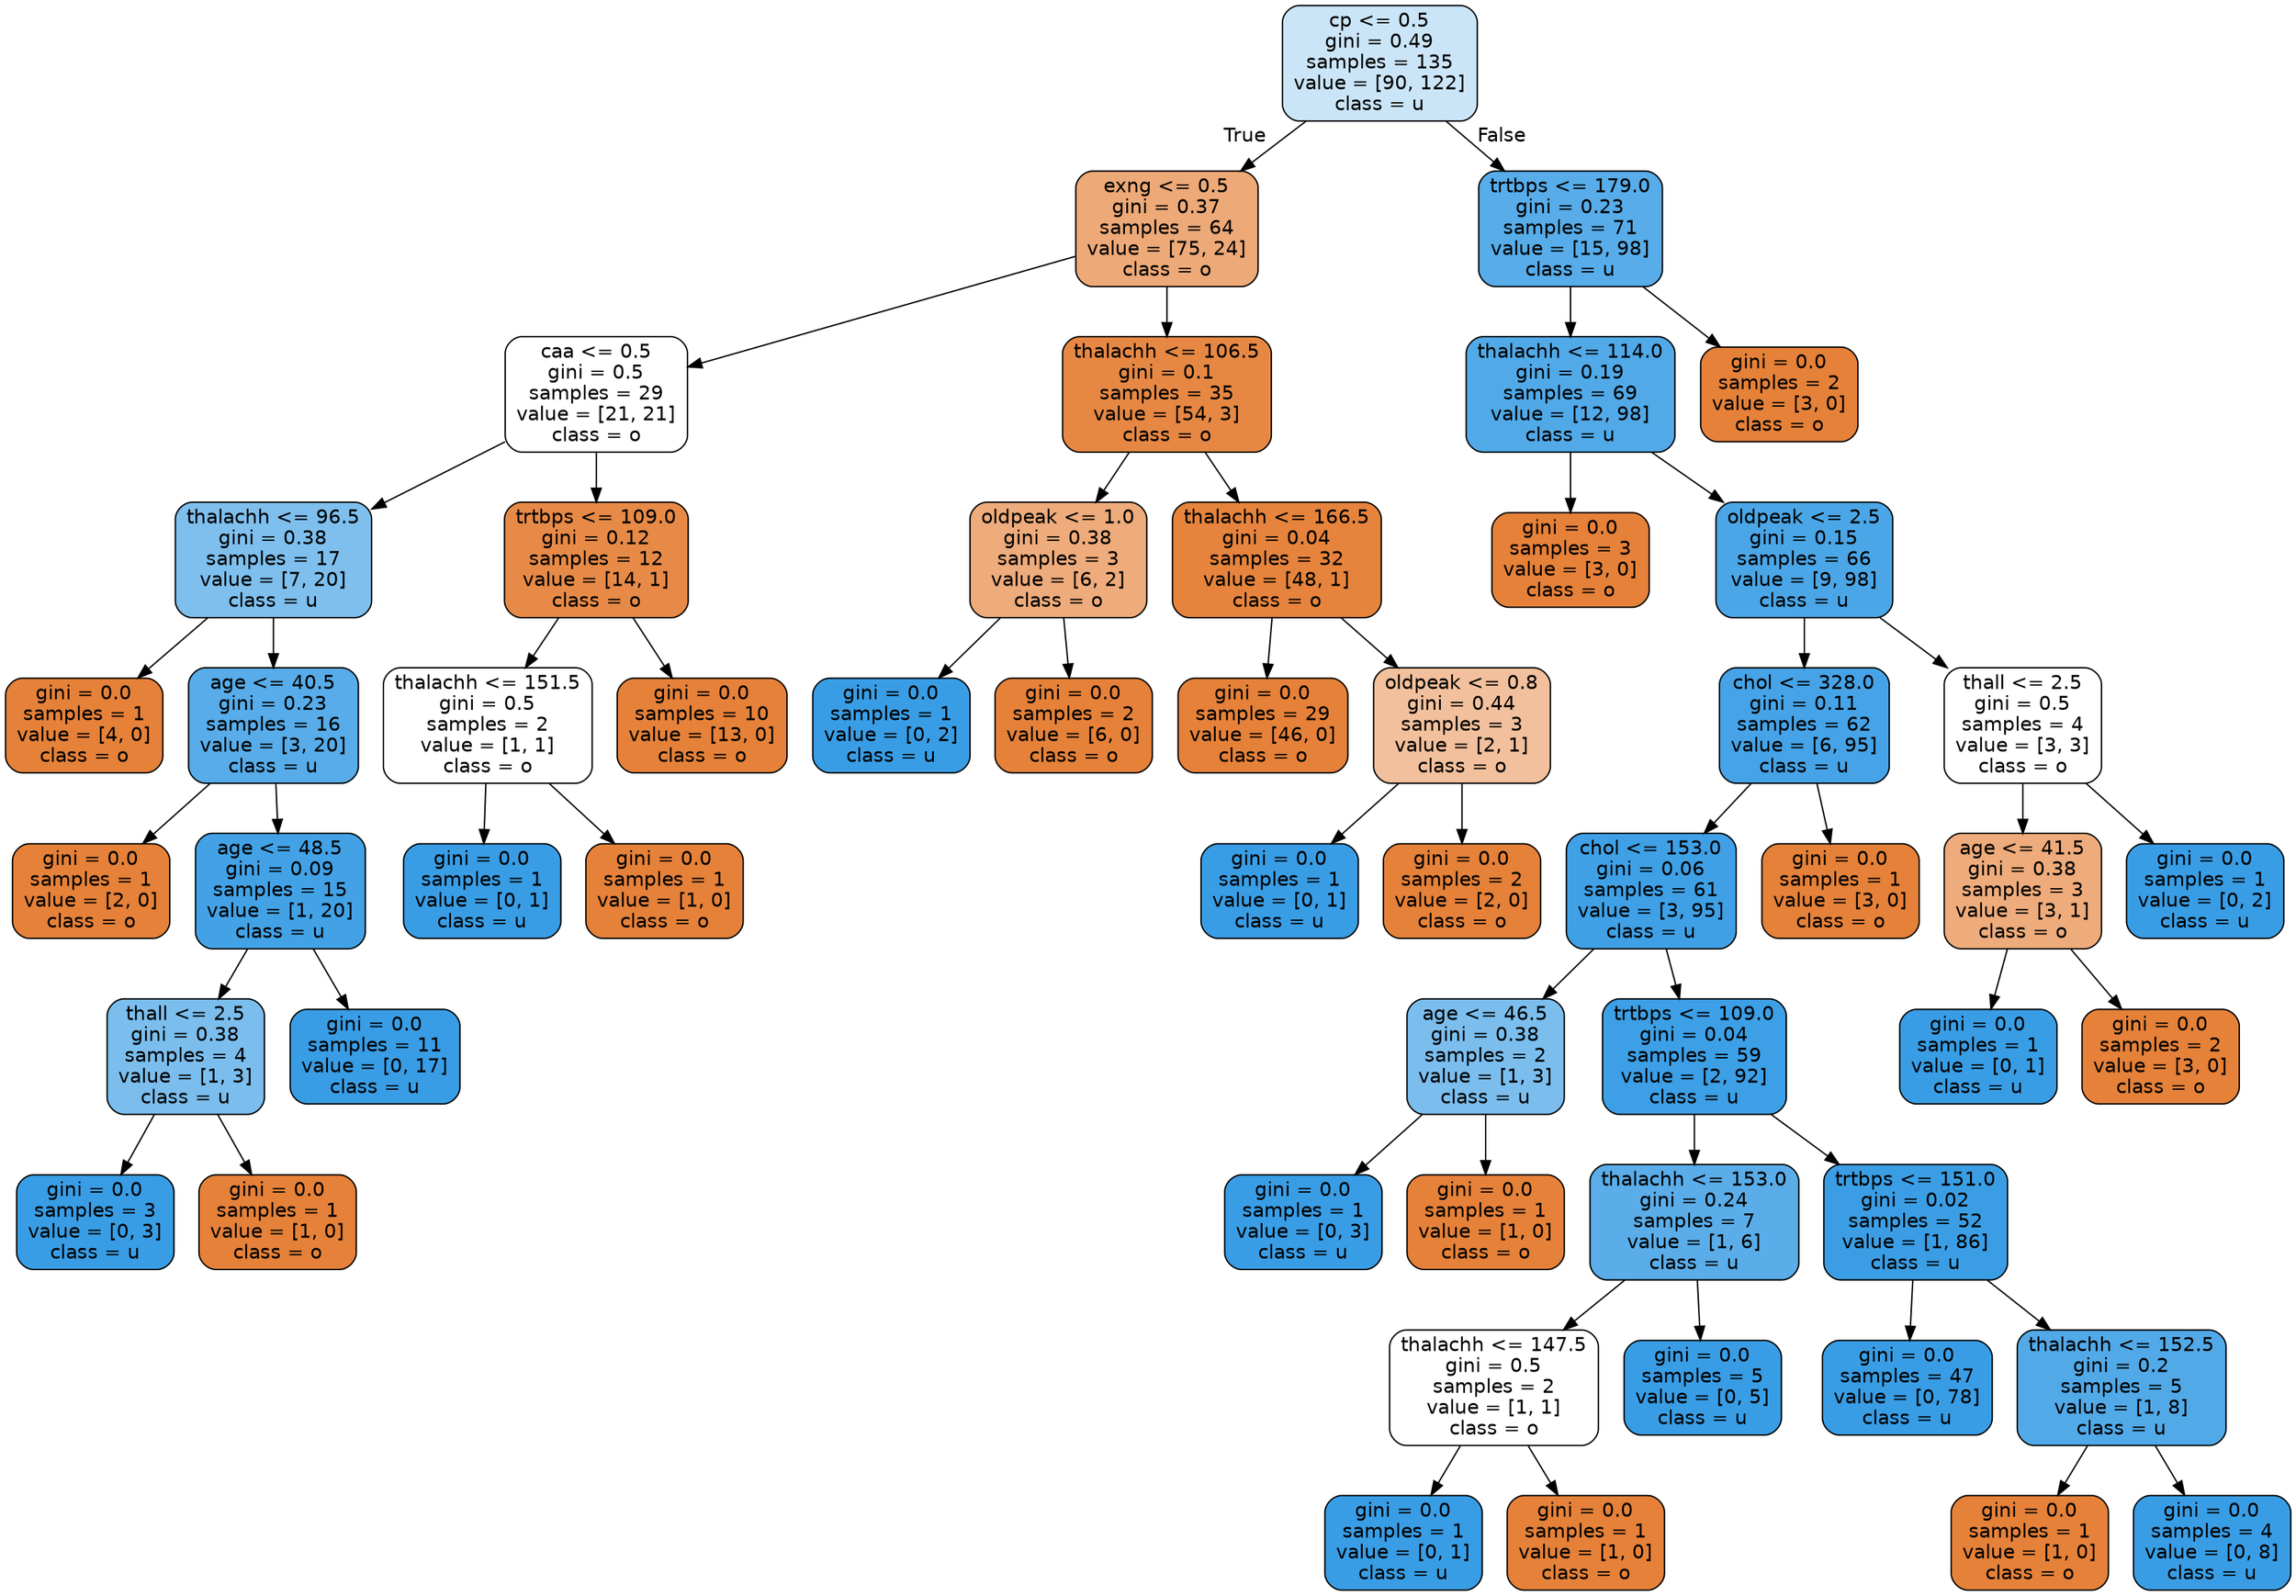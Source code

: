 digraph Tree {
node [shape=box, style="filled, rounded", color="black", fontname="helvetica"] ;
edge [fontname="helvetica"] ;
0 [label="cp <= 0.5\ngini = 0.49\nsamples = 135\nvalue = [90, 122]\nclass = u", fillcolor="#cbe5f8"] ;
1 [label="exng <= 0.5\ngini = 0.37\nsamples = 64\nvalue = [75, 24]\nclass = o", fillcolor="#eda978"] ;
0 -> 1 [labeldistance=2.5, labelangle=45, headlabel="True"] ;
2 [label="caa <= 0.5\ngini = 0.5\nsamples = 29\nvalue = [21, 21]\nclass = o", fillcolor="#ffffff"] ;
1 -> 2 ;
3 [label="thalachh <= 96.5\ngini = 0.38\nsamples = 17\nvalue = [7, 20]\nclass = u", fillcolor="#7ebfee"] ;
2 -> 3 ;
4 [label="gini = 0.0\nsamples = 1\nvalue = [4, 0]\nclass = o", fillcolor="#e58139"] ;
3 -> 4 ;
5 [label="age <= 40.5\ngini = 0.23\nsamples = 16\nvalue = [3, 20]\nclass = u", fillcolor="#57ace9"] ;
3 -> 5 ;
6 [label="gini = 0.0\nsamples = 1\nvalue = [2, 0]\nclass = o", fillcolor="#e58139"] ;
5 -> 6 ;
7 [label="age <= 48.5\ngini = 0.09\nsamples = 15\nvalue = [1, 20]\nclass = u", fillcolor="#43a2e6"] ;
5 -> 7 ;
8 [label="thall <= 2.5\ngini = 0.38\nsamples = 4\nvalue = [1, 3]\nclass = u", fillcolor="#7bbeee"] ;
7 -> 8 ;
9 [label="gini = 0.0\nsamples = 3\nvalue = [0, 3]\nclass = u", fillcolor="#399de5"] ;
8 -> 9 ;
10 [label="gini = 0.0\nsamples = 1\nvalue = [1, 0]\nclass = o", fillcolor="#e58139"] ;
8 -> 10 ;
11 [label="gini = 0.0\nsamples = 11\nvalue = [0, 17]\nclass = u", fillcolor="#399de5"] ;
7 -> 11 ;
12 [label="trtbps <= 109.0\ngini = 0.12\nsamples = 12\nvalue = [14, 1]\nclass = o", fillcolor="#e78a47"] ;
2 -> 12 ;
13 [label="thalachh <= 151.5\ngini = 0.5\nsamples = 2\nvalue = [1, 1]\nclass = o", fillcolor="#ffffff"] ;
12 -> 13 ;
14 [label="gini = 0.0\nsamples = 1\nvalue = [0, 1]\nclass = u", fillcolor="#399de5"] ;
13 -> 14 ;
15 [label="gini = 0.0\nsamples = 1\nvalue = [1, 0]\nclass = o", fillcolor="#e58139"] ;
13 -> 15 ;
16 [label="gini = 0.0\nsamples = 10\nvalue = [13, 0]\nclass = o", fillcolor="#e58139"] ;
12 -> 16 ;
17 [label="thalachh <= 106.5\ngini = 0.1\nsamples = 35\nvalue = [54, 3]\nclass = o", fillcolor="#e68844"] ;
1 -> 17 ;
18 [label="oldpeak <= 1.0\ngini = 0.38\nsamples = 3\nvalue = [6, 2]\nclass = o", fillcolor="#eeab7b"] ;
17 -> 18 ;
19 [label="gini = 0.0\nsamples = 1\nvalue = [0, 2]\nclass = u", fillcolor="#399de5"] ;
18 -> 19 ;
20 [label="gini = 0.0\nsamples = 2\nvalue = [6, 0]\nclass = o", fillcolor="#e58139"] ;
18 -> 20 ;
21 [label="thalachh <= 166.5\ngini = 0.04\nsamples = 32\nvalue = [48, 1]\nclass = o", fillcolor="#e6843d"] ;
17 -> 21 ;
22 [label="gini = 0.0\nsamples = 29\nvalue = [46, 0]\nclass = o", fillcolor="#e58139"] ;
21 -> 22 ;
23 [label="oldpeak <= 0.8\ngini = 0.44\nsamples = 3\nvalue = [2, 1]\nclass = o", fillcolor="#f2c09c"] ;
21 -> 23 ;
24 [label="gini = 0.0\nsamples = 1\nvalue = [0, 1]\nclass = u", fillcolor="#399de5"] ;
23 -> 24 ;
25 [label="gini = 0.0\nsamples = 2\nvalue = [2, 0]\nclass = o", fillcolor="#e58139"] ;
23 -> 25 ;
26 [label="trtbps <= 179.0\ngini = 0.23\nsamples = 71\nvalue = [15, 98]\nclass = u", fillcolor="#57ace9"] ;
0 -> 26 [labeldistance=2.5, labelangle=-45, headlabel="False"] ;
27 [label="thalachh <= 114.0\ngini = 0.19\nsamples = 69\nvalue = [12, 98]\nclass = u", fillcolor="#51a9e8"] ;
26 -> 27 ;
28 [label="gini = 0.0\nsamples = 3\nvalue = [3, 0]\nclass = o", fillcolor="#e58139"] ;
27 -> 28 ;
29 [label="oldpeak <= 2.5\ngini = 0.15\nsamples = 66\nvalue = [9, 98]\nclass = u", fillcolor="#4ba6e7"] ;
27 -> 29 ;
30 [label="chol <= 328.0\ngini = 0.11\nsamples = 62\nvalue = [6, 95]\nclass = u", fillcolor="#46a3e7"] ;
29 -> 30 ;
31 [label="chol <= 153.0\ngini = 0.06\nsamples = 61\nvalue = [3, 95]\nclass = u", fillcolor="#3fa0e6"] ;
30 -> 31 ;
32 [label="age <= 46.5\ngini = 0.38\nsamples = 2\nvalue = [1, 3]\nclass = u", fillcolor="#7bbeee"] ;
31 -> 32 ;
33 [label="gini = 0.0\nsamples = 1\nvalue = [0, 3]\nclass = u", fillcolor="#399de5"] ;
32 -> 33 ;
34 [label="gini = 0.0\nsamples = 1\nvalue = [1, 0]\nclass = o", fillcolor="#e58139"] ;
32 -> 34 ;
35 [label="trtbps <= 109.0\ngini = 0.04\nsamples = 59\nvalue = [2, 92]\nclass = u", fillcolor="#3d9fe6"] ;
31 -> 35 ;
36 [label="thalachh <= 153.0\ngini = 0.24\nsamples = 7\nvalue = [1, 6]\nclass = u", fillcolor="#5aade9"] ;
35 -> 36 ;
37 [label="thalachh <= 147.5\ngini = 0.5\nsamples = 2\nvalue = [1, 1]\nclass = o", fillcolor="#ffffff"] ;
36 -> 37 ;
38 [label="gini = 0.0\nsamples = 1\nvalue = [0, 1]\nclass = u", fillcolor="#399de5"] ;
37 -> 38 ;
39 [label="gini = 0.0\nsamples = 1\nvalue = [1, 0]\nclass = o", fillcolor="#e58139"] ;
37 -> 39 ;
40 [label="gini = 0.0\nsamples = 5\nvalue = [0, 5]\nclass = u", fillcolor="#399de5"] ;
36 -> 40 ;
41 [label="trtbps <= 151.0\ngini = 0.02\nsamples = 52\nvalue = [1, 86]\nclass = u", fillcolor="#3b9ee5"] ;
35 -> 41 ;
42 [label="gini = 0.0\nsamples = 47\nvalue = [0, 78]\nclass = u", fillcolor="#399de5"] ;
41 -> 42 ;
43 [label="thalachh <= 152.5\ngini = 0.2\nsamples = 5\nvalue = [1, 8]\nclass = u", fillcolor="#52a9e8"] ;
41 -> 43 ;
44 [label="gini = 0.0\nsamples = 1\nvalue = [1, 0]\nclass = o", fillcolor="#e58139"] ;
43 -> 44 ;
45 [label="gini = 0.0\nsamples = 4\nvalue = [0, 8]\nclass = u", fillcolor="#399de5"] ;
43 -> 45 ;
46 [label="gini = 0.0\nsamples = 1\nvalue = [3, 0]\nclass = o", fillcolor="#e58139"] ;
30 -> 46 ;
47 [label="thall <= 2.5\ngini = 0.5\nsamples = 4\nvalue = [3, 3]\nclass = o", fillcolor="#ffffff"] ;
29 -> 47 ;
48 [label="age <= 41.5\ngini = 0.38\nsamples = 3\nvalue = [3, 1]\nclass = o", fillcolor="#eeab7b"] ;
47 -> 48 ;
49 [label="gini = 0.0\nsamples = 1\nvalue = [0, 1]\nclass = u", fillcolor="#399de5"] ;
48 -> 49 ;
50 [label="gini = 0.0\nsamples = 2\nvalue = [3, 0]\nclass = o", fillcolor="#e58139"] ;
48 -> 50 ;
51 [label="gini = 0.0\nsamples = 1\nvalue = [0, 2]\nclass = u", fillcolor="#399de5"] ;
47 -> 51 ;
52 [label="gini = 0.0\nsamples = 2\nvalue = [3, 0]\nclass = o", fillcolor="#e58139"] ;
26 -> 52 ;
}
